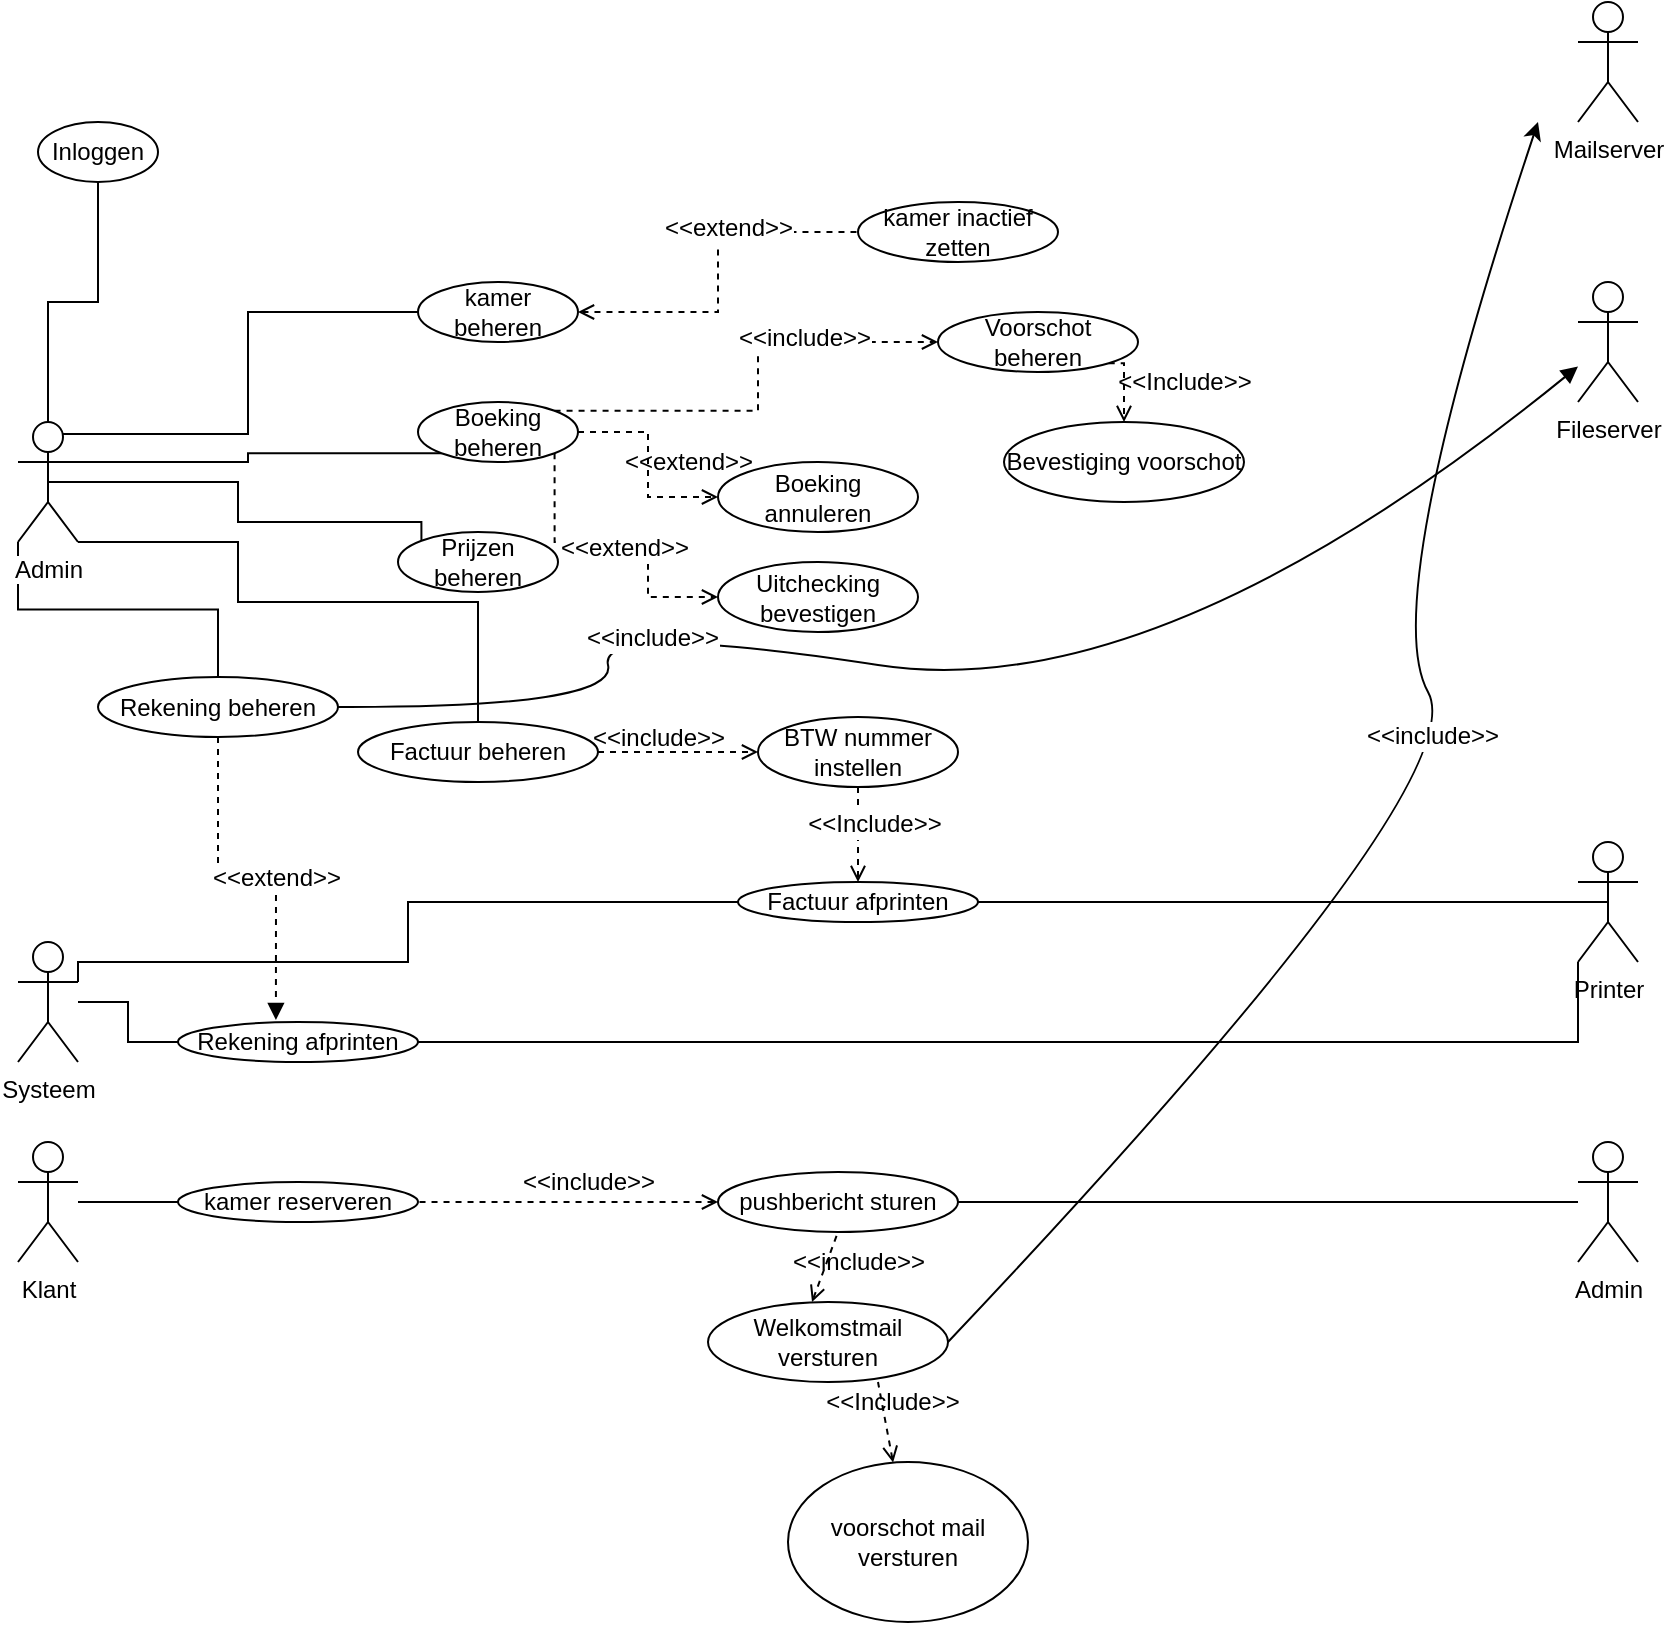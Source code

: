 <mxfile version="12.8.4" type="github">
  <diagram id="YATqtCZdEXe-RPMP8sWx" name="Page-1">
    <mxGraphModel dx="700" dy="758" grid="1" gridSize="10" guides="1" tooltips="1" connect="1" arrows="1" fold="1" page="1" pageScale="1" pageWidth="827" pageHeight="1169" math="0" shadow="0">
      <root>
        <mxCell id="0" />
        <mxCell id="1" parent="0" />
        <mxCell id="s8wQpAE-2O4rqMEYWjvz-52" style="edgeStyle=orthogonalEdgeStyle;rounded=0;orthogonalLoop=1;jettySize=auto;html=1;exitX=0;exitY=1;exitDx=0;exitDy=0;exitPerimeter=0;entryX=0.5;entryY=0;entryDx=0;entryDy=0;startArrow=none;startFill=0;endArrow=none;endFill=0;" parent="1" source="s8wQpAE-2O4rqMEYWjvz-54" target="s8wQpAE-2O4rqMEYWjvz-98" edge="1">
          <mxGeometry relative="1" as="geometry" />
        </mxCell>
        <mxCell id="s8wQpAE-2O4rqMEYWjvz-53" style="edgeStyle=orthogonalEdgeStyle;rounded=0;orthogonalLoop=1;jettySize=auto;html=1;exitX=0.5;exitY=0;exitDx=0;exitDy=0;exitPerimeter=0;entryX=0.5;entryY=1;entryDx=0;entryDy=0;startArrow=none;startFill=0;endArrow=none;endFill=0;" parent="1" source="s8wQpAE-2O4rqMEYWjvz-54" target="s8wQpAE-2O4rqMEYWjvz-111" edge="1">
          <mxGeometry relative="1" as="geometry" />
        </mxCell>
        <mxCell id="IelOW2ZgtdpwlblZwPoc-2" style="edgeStyle=orthogonalEdgeStyle;rounded=0;orthogonalLoop=1;jettySize=auto;html=1;exitX=1;exitY=0.333;exitDx=0;exitDy=0;exitPerimeter=0;entryX=0;entryY=1;entryDx=0;entryDy=0;endArrow=none;endFill=0;" parent="1" source="s8wQpAE-2O4rqMEYWjvz-54" target="s8wQpAE-2O4rqMEYWjvz-81" edge="1">
          <mxGeometry relative="1" as="geometry" />
        </mxCell>
        <mxCell id="s8wQpAE-2O4rqMEYWjvz-54" value="Admin" style="shape=umlActor;verticalLabelPosition=bottom;labelBackgroundColor=#ffffff;verticalAlign=top;html=1;outlineConnect=0;" parent="1" vertex="1">
          <mxGeometry x="17" y="230" width="30" height="60" as="geometry" />
        </mxCell>
        <mxCell id="s8wQpAE-2O4rqMEYWjvz-55" style="edgeStyle=orthogonalEdgeStyle;rounded=0;orthogonalLoop=1;jettySize=auto;html=1;endArrow=none;endFill=0;" parent="1" source="s8wQpAE-2O4rqMEYWjvz-57" target="s8wQpAE-2O4rqMEYWjvz-100" edge="1">
          <mxGeometry relative="1" as="geometry" />
        </mxCell>
        <mxCell id="s8wQpAE-2O4rqMEYWjvz-56" style="edgeStyle=orthogonalEdgeStyle;rounded=0;orthogonalLoop=1;jettySize=auto;html=1;exitX=1;exitY=0.333;exitDx=0;exitDy=0;exitPerimeter=0;entryX=0;entryY=0.5;entryDx=0;entryDy=0;startArrow=none;startFill=0;endArrow=none;endFill=0;" parent="1" source="s8wQpAE-2O4rqMEYWjvz-57" target="s8wQpAE-2O4rqMEYWjvz-69" edge="1">
          <mxGeometry relative="1" as="geometry">
            <Array as="points">
              <mxPoint x="47" y="500" />
              <mxPoint x="212" y="500" />
              <mxPoint x="212" y="470" />
            </Array>
          </mxGeometry>
        </mxCell>
        <mxCell id="s8wQpAE-2O4rqMEYWjvz-57" value="Systeem" style="shape=umlActor;verticalLabelPosition=bottom;labelBackgroundColor=#ffffff;verticalAlign=top;html=1;outlineConnect=0;" parent="1" vertex="1">
          <mxGeometry x="17" y="490" width="30" height="60" as="geometry" />
        </mxCell>
        <mxCell id="s8wQpAE-2O4rqMEYWjvz-58" value="Mailserver" style="shape=umlActor;verticalLabelPosition=bottom;labelBackgroundColor=#ffffff;verticalAlign=top;html=1;outlineConnect=0;" parent="1" vertex="1">
          <mxGeometry x="797" y="20" width="30" height="60" as="geometry" />
        </mxCell>
        <mxCell id="s8wQpAE-2O4rqMEYWjvz-59" value="Fileserver" style="shape=umlActor;verticalLabelPosition=bottom;labelBackgroundColor=#ffffff;verticalAlign=top;html=1;outlineConnect=0;" parent="1" vertex="1">
          <mxGeometry x="797" y="160" width="30" height="60" as="geometry" />
        </mxCell>
        <mxCell id="s8wQpAE-2O4rqMEYWjvz-60" value="Printer&lt;br&gt;" style="shape=umlActor;verticalLabelPosition=bottom;labelBackgroundColor=#ffffff;verticalAlign=top;html=1;outlineConnect=0;" parent="1" vertex="1">
          <mxGeometry x="797" y="440" width="30" height="60" as="geometry" />
        </mxCell>
        <mxCell id="s8wQpAE-2O4rqMEYWjvz-61" style="edgeStyle=orthogonalEdgeStyle;rounded=0;orthogonalLoop=1;jettySize=auto;html=1;exitX=0.75;exitY=0.1;exitDx=0;exitDy=0;entryX=0;entryY=0.5;entryDx=0;entryDy=0;endArrow=none;endFill=0;exitPerimeter=0;" parent="1" source="s8wQpAE-2O4rqMEYWjvz-54" target="s8wQpAE-2O4rqMEYWjvz-77" edge="1">
          <mxGeometry relative="1" as="geometry">
            <mxPoint x="148.642" y="253.075" as="sourcePoint" />
          </mxGeometry>
        </mxCell>
        <mxCell id="s8wQpAE-2O4rqMEYWjvz-62" style="edgeStyle=orthogonalEdgeStyle;rounded=0;orthogonalLoop=1;jettySize=auto;html=1;entryX=0;entryY=0;entryDx=0;entryDy=0;endArrow=none;endFill=0;exitX=0.5;exitY=0.5;exitDx=0;exitDy=0;exitPerimeter=0;" parent="1" source="s8wQpAE-2O4rqMEYWjvz-54" target="s8wQpAE-2O4rqMEYWjvz-82" edge="1">
          <mxGeometry relative="1" as="geometry">
            <mxPoint x="57" y="265" as="sourcePoint" />
            <Array as="points">
              <mxPoint x="127" y="260" />
              <mxPoint x="127" y="280" />
              <mxPoint x="218" y="280" />
            </Array>
          </mxGeometry>
        </mxCell>
        <mxCell id="s8wQpAE-2O4rqMEYWjvz-63" style="edgeStyle=orthogonalEdgeStyle;rounded=0;orthogonalLoop=1;jettySize=auto;html=1;exitX=1;exitY=1;exitDx=0;exitDy=0;endArrow=none;endFill=0;exitPerimeter=0;" parent="1" source="s8wQpAE-2O4rqMEYWjvz-54" target="s8wQpAE-2O4rqMEYWjvz-92" edge="1">
          <mxGeometry relative="1" as="geometry">
            <mxPoint x="127" y="270" as="sourcePoint" />
            <Array as="points">
              <mxPoint x="127" y="290" />
              <mxPoint x="127" y="320" />
              <mxPoint x="247" y="320" />
            </Array>
          </mxGeometry>
        </mxCell>
        <mxCell id="s8wQpAE-2O4rqMEYWjvz-65" value="kamer reserveren" style="ellipse;whiteSpace=wrap;html=1;" parent="1" vertex="1">
          <mxGeometry x="97" y="610" width="120" height="20" as="geometry" />
        </mxCell>
        <mxCell id="s8wQpAE-2O4rqMEYWjvz-66" style="edgeStyle=orthogonalEdgeStyle;rounded=0;orthogonalLoop=1;jettySize=auto;html=1;entryX=1;entryY=0.5;entryDx=0;entryDy=0;endArrow=none;endFill=0;dashed=1;exitX=0;exitY=0.5;exitDx=0;exitDy=0;startArrow=open;startFill=0;" parent="1" source="s8wQpAE-2O4rqMEYWjvz-67" target="s8wQpAE-2O4rqMEYWjvz-65" edge="1">
          <mxGeometry relative="1" as="geometry">
            <Array as="points">
              <mxPoint x="277" y="620" />
              <mxPoint x="277" y="620" />
            </Array>
          </mxGeometry>
        </mxCell>
        <mxCell id="s8wQpAE-2O4rqMEYWjvz-67" value="pushbericht sturen" style="ellipse;whiteSpace=wrap;html=1;" parent="1" vertex="1">
          <mxGeometry x="367" y="605" width="120" height="30" as="geometry" />
        </mxCell>
        <mxCell id="s8wQpAE-2O4rqMEYWjvz-68" style="edgeStyle=orthogonalEdgeStyle;rounded=0;orthogonalLoop=1;jettySize=auto;html=1;exitX=1;exitY=0.5;exitDx=0;exitDy=0;startArrow=none;startFill=0;endArrow=none;endFill=0;entryX=0.5;entryY=0.5;entryDx=0;entryDy=0;entryPerimeter=0;" parent="1" source="s8wQpAE-2O4rqMEYWjvz-69" target="s8wQpAE-2O4rqMEYWjvz-60" edge="1">
          <mxGeometry relative="1" as="geometry" />
        </mxCell>
        <mxCell id="s8wQpAE-2O4rqMEYWjvz-69" value="Factuur afprinten" style="ellipse;whiteSpace=wrap;html=1;" parent="1" vertex="1">
          <mxGeometry x="377" y="460" width="120" height="20" as="geometry" />
        </mxCell>
        <mxCell id="s8wQpAE-2O4rqMEYWjvz-70" style="edgeStyle=orthogonalEdgeStyle;rounded=0;orthogonalLoop=1;jettySize=auto;html=1;entryX=1;entryY=0.5;entryDx=0;entryDy=0;endArrow=none;endFill=0;" parent="1" source="s8wQpAE-2O4rqMEYWjvz-71" target="s8wQpAE-2O4rqMEYWjvz-67" edge="1">
          <mxGeometry relative="1" as="geometry">
            <Array as="points">
              <mxPoint x="537" y="620" />
              <mxPoint x="537" y="620" />
            </Array>
          </mxGeometry>
        </mxCell>
        <mxCell id="s8wQpAE-2O4rqMEYWjvz-71" value="Admin" style="shape=umlActor;verticalLabelPosition=bottom;labelBackgroundColor=#ffffff;verticalAlign=top;html=1;outlineConnect=0;" parent="1" vertex="1">
          <mxGeometry x="797" y="590" width="30" height="60" as="geometry" />
        </mxCell>
        <mxCell id="s8wQpAE-2O4rqMEYWjvz-72" style="edgeStyle=orthogonalEdgeStyle;rounded=0;orthogonalLoop=1;jettySize=auto;html=1;entryX=0;entryY=0.5;entryDx=0;entryDy=0;endArrow=none;endFill=0;" parent="1" source="s8wQpAE-2O4rqMEYWjvz-73" target="s8wQpAE-2O4rqMEYWjvz-65" edge="1">
          <mxGeometry relative="1" as="geometry" />
        </mxCell>
        <mxCell id="s8wQpAE-2O4rqMEYWjvz-73" value="Klant" style="shape=umlActor;verticalLabelPosition=bottom;labelBackgroundColor=#ffffff;verticalAlign=top;html=1;outlineConnect=0;" parent="1" vertex="1">
          <mxGeometry x="17" y="590" width="30" height="60" as="geometry" />
        </mxCell>
        <mxCell id="s8wQpAE-2O4rqMEYWjvz-74" value="&amp;lt;&amp;lt;include&amp;gt;&amp;gt;" style="text;html=1;align=center;verticalAlign=middle;resizable=0;points=[];autosize=1;" parent="1" vertex="1">
          <mxGeometry x="262" y="600" width="80" height="20" as="geometry" />
        </mxCell>
        <mxCell id="s8wQpAE-2O4rqMEYWjvz-75" style="edgeStyle=orthogonalEdgeStyle;rounded=0;orthogonalLoop=1;jettySize=auto;html=1;exitX=1;exitY=0.5;exitDx=0;exitDy=0;entryX=0;entryY=0.5;entryDx=0;entryDy=0;dashed=1;endArrow=none;endFill=0;startArrow=open;startFill=0;" parent="1" source="s8wQpAE-2O4rqMEYWjvz-77" target="s8wQpAE-2O4rqMEYWjvz-83" edge="1">
          <mxGeometry relative="1" as="geometry" />
        </mxCell>
        <mxCell id="s8wQpAE-2O4rqMEYWjvz-76" value="&amp;lt;&amp;lt;extend&amp;gt;&amp;gt;" style="text;html=1;align=center;verticalAlign=middle;resizable=0;points=[];labelBackgroundColor=#ffffff;" parent="s8wQpAE-2O4rqMEYWjvz-75" vertex="1" connectable="0">
          <mxGeometry x="0.278" y="2" relative="1" as="geometry">
            <mxPoint as="offset" />
          </mxGeometry>
        </mxCell>
        <mxCell id="s8wQpAE-2O4rqMEYWjvz-77" value="kamer beheren" style="ellipse;whiteSpace=wrap;html=1;" parent="1" vertex="1">
          <mxGeometry x="217" y="160" width="80" height="30" as="geometry" />
        </mxCell>
        <mxCell id="s8wQpAE-2O4rqMEYWjvz-78" style="edgeStyle=orthogonalEdgeStyle;rounded=0;orthogonalLoop=1;jettySize=auto;html=1;exitX=1;exitY=0.5;exitDx=0;exitDy=0;entryX=0;entryY=0.5;entryDx=0;entryDy=0;dashed=1;endArrow=open;endFill=0;" parent="1" source="s8wQpAE-2O4rqMEYWjvz-81" target="s8wQpAE-2O4rqMEYWjvz-85" edge="1">
          <mxGeometry relative="1" as="geometry" />
        </mxCell>
        <mxCell id="s8wQpAE-2O4rqMEYWjvz-79" style="edgeStyle=orthogonalEdgeStyle;rounded=0;orthogonalLoop=1;jettySize=auto;html=1;exitX=1;exitY=1;exitDx=0;exitDy=0;entryX=0;entryY=0.5;entryDx=0;entryDy=0;dashed=1;endArrow=open;endFill=0;" parent="1" source="s8wQpAE-2O4rqMEYWjvz-81" target="s8wQpAE-2O4rqMEYWjvz-86" edge="1">
          <mxGeometry relative="1" as="geometry">
            <Array as="points">
              <mxPoint x="285" y="290" />
              <mxPoint x="332" y="290" />
              <mxPoint x="332" y="318" />
            </Array>
          </mxGeometry>
        </mxCell>
        <mxCell id="s8wQpAE-2O4rqMEYWjvz-80" value="&amp;lt;&amp;lt;extend&amp;gt;&amp;gt;" style="text;html=1;align=center;verticalAlign=middle;resizable=0;points=[];labelBackgroundColor=#ffffff;" parent="s8wQpAE-2O4rqMEYWjvz-79" vertex="1" connectable="0">
          <mxGeometry x="0.03" y="-3" relative="1" as="geometry">
            <mxPoint as="offset" />
          </mxGeometry>
        </mxCell>
        <mxCell id="s8wQpAE-2O4rqMEYWjvz-81" value="Boeking beheren&lt;span style=&quot;color: rgba(0 , 0 , 0 , 0) ; font-family: monospace ; font-size: 0px ; white-space: nowrap&quot;&gt;%3CmxGraphModel%3E%3Croot%3E%3CmxCell%20id%3D%220%22%2F%3E%3CmxCell%20id%3D%221%22%20parent%3D%220%22%2F%3E%3CmxCell%20id%3D%222%22%20value%3D%22kamer%20beheren%22%20style%3D%22ellipse%3BwhiteSpace%3Dwrap%3Bhtml%3D1%3B%22%20vertex%3D%221%22%20parent%3D%221%22%3E%3CmxGeometry%20x%3D%22310%22%20y%3D%22-20%22%20width%3D%2280%22%20height%3D%2230%22%20as%3D%22geometry%22%2F%3E%3C%2FmxCell%3E%3C%2Froot%3E%3C%2FmxGraphModel%3E&lt;/span&gt;&lt;span style=&quot;color: rgba(0 , 0 , 0 , 0) ; font-family: monospace ; font-size: 0px ; white-space: nowrap&quot;&gt;%3CmxGraphModel%3E%3Croot%3E%3CmxCell%20id%3D%220%22%2F%3E%3CmxCell%20id%3D%221%22%20parent%3D%220%22%2F%3E%3CmxCell%20id%3D%222%22%20value%3D%22kamer%20beheren%22%20style%3D%22ellipse%3BwhiteSpace%3Dwrap%3Bhtml%3D1%3B%22%20vertex%3D%221%22%20parent%3D%221%22%3E%3CmxGeometry%20x%3D%22310%22%20y%3D%22-20%22%20width%3D%2280%22%20height%3D%2230%22%20as%3D%22geometry%22%2F%3E%3C%2FmxCell%3E%3C%2Froot%3E%3C%2FmxGraphModel%3E&lt;/span&gt;" style="ellipse;whiteSpace=wrap;html=1;" parent="1" vertex="1">
          <mxGeometry x="217" y="220" width="80" height="30" as="geometry" />
        </mxCell>
        <mxCell id="s8wQpAE-2O4rqMEYWjvz-82" value="Prijzen beheren" style="ellipse;whiteSpace=wrap;html=1;" parent="1" vertex="1">
          <mxGeometry x="207" y="285" width="80" height="30" as="geometry" />
        </mxCell>
        <mxCell id="s8wQpAE-2O4rqMEYWjvz-83" value="kamer inactief zetten" style="ellipse;whiteSpace=wrap;html=1;" parent="1" vertex="1">
          <mxGeometry x="437" y="120" width="100" height="30" as="geometry" />
        </mxCell>
        <mxCell id="IelOW2ZgtdpwlblZwPoc-3" style="edgeStyle=orthogonalEdgeStyle;rounded=0;orthogonalLoop=1;jettySize=auto;html=1;exitX=1;exitY=1;exitDx=0;exitDy=0;entryX=0.5;entryY=0;entryDx=0;entryDy=0;endArrow=open;endFill=0;dashed=1;" parent="1" source="s8wQpAE-2O4rqMEYWjvz-84" target="s8wQpAE-2O4rqMEYWjvz-102" edge="1">
          <mxGeometry relative="1" as="geometry" />
        </mxCell>
        <mxCell id="s8wQpAE-2O4rqMEYWjvz-84" value="Voorschot beheren" style="ellipse;whiteSpace=wrap;html=1;" parent="1" vertex="1">
          <mxGeometry x="477" y="175" width="100" height="30" as="geometry" />
        </mxCell>
        <mxCell id="s8wQpAE-2O4rqMEYWjvz-85" value="Boeking annuleren" style="ellipse;whiteSpace=wrap;html=1;" parent="1" vertex="1">
          <mxGeometry x="367" y="250" width="100" height="35" as="geometry" />
        </mxCell>
        <mxCell id="s8wQpAE-2O4rqMEYWjvz-86" value="Uitchecking bevestigen" style="ellipse;whiteSpace=wrap;html=1;" parent="1" vertex="1">
          <mxGeometry x="367" y="300" width="100" height="35" as="geometry" />
        </mxCell>
        <mxCell id="s8wQpAE-2O4rqMEYWjvz-88" value="&amp;lt;&amp;lt;extend&amp;gt;&amp;gt;" style="text;html=1;align=center;verticalAlign=middle;resizable=0;points=[];autosize=1;" parent="1" vertex="1">
          <mxGeometry x="312" y="240" width="80" height="20" as="geometry" />
        </mxCell>
        <mxCell id="s8wQpAE-2O4rqMEYWjvz-89" style="edgeStyle=orthogonalEdgeStyle;rounded=0;orthogonalLoop=1;jettySize=auto;html=1;exitX=1;exitY=0;exitDx=0;exitDy=0;entryX=0;entryY=0.5;entryDx=0;entryDy=0;dashed=1;endArrow=open;endFill=0;" parent="1" source="s8wQpAE-2O4rqMEYWjvz-81" target="s8wQpAE-2O4rqMEYWjvz-84" edge="1">
          <mxGeometry relative="1" as="geometry" />
        </mxCell>
        <mxCell id="s8wQpAE-2O4rqMEYWjvz-90" value="&amp;lt;&amp;lt;include&amp;gt;&amp;gt;" style="text;html=1;align=center;verticalAlign=middle;resizable=0;points=[];labelBackgroundColor=#ffffff;" parent="s8wQpAE-2O4rqMEYWjvz-89" vertex="1" connectable="0">
          <mxGeometry x="0.407" y="2" relative="1" as="geometry">
            <mxPoint as="offset" />
          </mxGeometry>
        </mxCell>
        <mxCell id="s8wQpAE-2O4rqMEYWjvz-91" style="edgeStyle=orthogonalEdgeStyle;rounded=0;orthogonalLoop=1;jettySize=auto;html=1;exitX=1;exitY=0.5;exitDx=0;exitDy=0;dashed=1;endArrow=open;endFill=0;" parent="1" source="s8wQpAE-2O4rqMEYWjvz-92" target="s8wQpAE-2O4rqMEYWjvz-95" edge="1">
          <mxGeometry relative="1" as="geometry" />
        </mxCell>
        <mxCell id="s8wQpAE-2O4rqMEYWjvz-92" value="Factuur beheren" style="ellipse;whiteSpace=wrap;html=1;" parent="1" vertex="1">
          <mxGeometry x="187" y="380" width="120" height="30" as="geometry" />
        </mxCell>
        <mxCell id="s8wQpAE-2O4rqMEYWjvz-93" style="edgeStyle=orthogonalEdgeStyle;rounded=0;orthogonalLoop=1;jettySize=auto;html=1;entryX=0.5;entryY=0;entryDx=0;entryDy=0;endArrow=open;endFill=0;dashed=1;startArrow=none;startFill=0;" parent="1" source="s8wQpAE-2O4rqMEYWjvz-95" target="s8wQpAE-2O4rqMEYWjvz-69" edge="1">
          <mxGeometry relative="1" as="geometry" />
        </mxCell>
        <mxCell id="s8wQpAE-2O4rqMEYWjvz-94" value="&amp;lt;&amp;lt;Include&amp;gt;&amp;gt;" style="text;html=1;align=center;verticalAlign=middle;resizable=0;points=[];labelBackgroundColor=#ffffff;" parent="s8wQpAE-2O4rqMEYWjvz-93" vertex="1" connectable="0">
          <mxGeometry x="-0.238" y="4" relative="1" as="geometry">
            <mxPoint x="4" y="-0.15" as="offset" />
          </mxGeometry>
        </mxCell>
        <mxCell id="s8wQpAE-2O4rqMEYWjvz-95" value="BTW nummer instellen" style="ellipse;whiteSpace=wrap;html=1;" parent="1" vertex="1">
          <mxGeometry x="387" y="377.5" width="100" height="35" as="geometry" />
        </mxCell>
        <mxCell id="s8wQpAE-2O4rqMEYWjvz-96" style="edgeStyle=orthogonalEdgeStyle;rounded=0;orthogonalLoop=1;jettySize=auto;html=1;exitX=0.5;exitY=1;exitDx=0;exitDy=0;entryX=0.408;entryY=-0.05;entryDx=0;entryDy=0;entryPerimeter=0;endArrow=block;endFill=1;dashed=1;" parent="1" source="s8wQpAE-2O4rqMEYWjvz-98" target="s8wQpAE-2O4rqMEYWjvz-100" edge="1">
          <mxGeometry relative="1" as="geometry" />
        </mxCell>
        <mxCell id="s8wQpAE-2O4rqMEYWjvz-97" value="&amp;lt;&amp;lt;extend&amp;gt;&amp;gt;" style="text;html=1;align=center;verticalAlign=middle;resizable=0;points=[];labelBackgroundColor=#ffffff;" parent="s8wQpAE-2O4rqMEYWjvz-96" vertex="1" connectable="0">
          <mxGeometry x="0.173" y="1" relative="1" as="geometry">
            <mxPoint as="offset" />
          </mxGeometry>
        </mxCell>
        <mxCell id="s8wQpAE-2O4rqMEYWjvz-98" value="Rekening beheren" style="ellipse;whiteSpace=wrap;html=1;" parent="1" vertex="1">
          <mxGeometry x="57" y="357.5" width="120" height="30" as="geometry" />
        </mxCell>
        <mxCell id="s8wQpAE-2O4rqMEYWjvz-99" style="edgeStyle=orthogonalEdgeStyle;rounded=0;orthogonalLoop=1;jettySize=auto;html=1;exitX=1;exitY=0.5;exitDx=0;exitDy=0;entryX=0;entryY=1;entryDx=0;entryDy=0;entryPerimeter=0;startArrow=none;startFill=0;endArrow=none;endFill=0;" parent="1" source="s8wQpAE-2O4rqMEYWjvz-100" target="s8wQpAE-2O4rqMEYWjvz-60" edge="1">
          <mxGeometry relative="1" as="geometry" />
        </mxCell>
        <mxCell id="s8wQpAE-2O4rqMEYWjvz-100" value="Rekening afprinten" style="ellipse;whiteSpace=wrap;html=1;" parent="1" vertex="1">
          <mxGeometry x="97" y="530" width="120" height="20" as="geometry" />
        </mxCell>
        <mxCell id="s8wQpAE-2O4rqMEYWjvz-101" style="edgeStyle=orthogonalEdgeStyle;rounded=0;orthogonalLoop=1;jettySize=auto;html=1;entryX=0;entryY=0.5;entryDx=0;entryDy=0;endArrow=none;endFill=0;" parent="1" source="s8wQpAE-2O4rqMEYWjvz-57" target="s8wQpAE-2O4rqMEYWjvz-100" edge="1">
          <mxGeometry relative="1" as="geometry">
            <mxPoint x="47" y="520" as="sourcePoint" />
            <mxPoint x="467" y="430" as="targetPoint" />
          </mxGeometry>
        </mxCell>
        <mxCell id="s8wQpAE-2O4rqMEYWjvz-102" value="Bevestiging voorschot" style="ellipse;whiteSpace=wrap;html=1;" parent="1" vertex="1">
          <mxGeometry x="510" y="230" width="120" height="40" as="geometry" />
        </mxCell>
        <mxCell id="s8wQpAE-2O4rqMEYWjvz-103" value="" style="curved=1;endArrow=block;html=1;exitX=1;exitY=0.5;exitDx=0;exitDy=0;endFill=1;" parent="1" source="s8wQpAE-2O4rqMEYWjvz-98" target="s8wQpAE-2O4rqMEYWjvz-59" edge="1">
          <mxGeometry width="50" height="50" relative="1" as="geometry">
            <mxPoint x="297" y="350" as="sourcePoint" />
            <mxPoint x="567" y="370" as="targetPoint" />
            <Array as="points">
              <mxPoint x="317" y="373" />
              <mxPoint x="307" y="330" />
              <mxPoint x="587" y="373" />
            </Array>
          </mxGeometry>
        </mxCell>
        <mxCell id="s8wQpAE-2O4rqMEYWjvz-104" value="&amp;lt;&amp;lt;include&amp;gt;&amp;gt;" style="text;html=1;align=center;verticalAlign=middle;resizable=0;points=[];labelBackgroundColor=#ffffff;" parent="s8wQpAE-2O4rqMEYWjvz-103" vertex="1" connectable="0">
          <mxGeometry x="-0.425" y="-4" relative="1" as="geometry">
            <mxPoint as="offset" />
          </mxGeometry>
        </mxCell>
        <mxCell id="s8wQpAE-2O4rqMEYWjvz-105" value="&amp;lt;&amp;lt;include&amp;gt;&amp;gt;" style="text;html=1;align=center;verticalAlign=middle;resizable=0;points=[];autosize=1;" parent="1" vertex="1">
          <mxGeometry x="297" y="377.5" width="80" height="20" as="geometry" />
        </mxCell>
        <mxCell id="s8wQpAE-2O4rqMEYWjvz-106" value="Welkomstmail versturen" style="ellipse;whiteSpace=wrap;html=1;" parent="1" vertex="1">
          <mxGeometry x="362" y="670" width="120" height="40" as="geometry" />
        </mxCell>
        <mxCell id="s8wQpAE-2O4rqMEYWjvz-107" value="" style="endArrow=none;dashed=1;html=1;entryX=0.5;entryY=1;entryDx=0;entryDy=0;endFill=0;startArrow=open;startFill=0;" parent="1" target="s8wQpAE-2O4rqMEYWjvz-67" edge="1">
          <mxGeometry width="50" height="50" relative="1" as="geometry">
            <mxPoint x="414" y="670" as="sourcePoint" />
            <mxPoint x="464" y="620" as="targetPoint" />
          </mxGeometry>
        </mxCell>
        <mxCell id="s8wQpAE-2O4rqMEYWjvz-108" style="edgeStyle=orthogonalEdgeStyle;rounded=0;orthogonalLoop=1;jettySize=auto;html=1;exitX=0.5;exitY=1;exitDx=0;exitDy=0;startArrow=block;startFill=1;endArrow=none;endFill=0;" parent="1" source="s8wQpAE-2O4rqMEYWjvz-106" target="s8wQpAE-2O4rqMEYWjvz-106" edge="1">
          <mxGeometry relative="1" as="geometry" />
        </mxCell>
        <mxCell id="s8wQpAE-2O4rqMEYWjvz-109" value="" style="curved=1;endArrow=classic;html=1;exitX=1;exitY=0.5;exitDx=0;exitDy=0;" parent="1" source="s8wQpAE-2O4rqMEYWjvz-106" edge="1">
          <mxGeometry width="50" height="50" relative="1" as="geometry">
            <mxPoint x="297" y="350" as="sourcePoint" />
            <mxPoint x="777" y="80" as="targetPoint" />
            <Array as="points">
              <mxPoint x="747" y="410" />
              <mxPoint x="697" y="320" />
            </Array>
          </mxGeometry>
        </mxCell>
        <mxCell id="s8wQpAE-2O4rqMEYWjvz-110" value="&amp;lt;&amp;lt;include&amp;gt;&amp;gt;" style="text;html=1;align=center;verticalAlign=middle;resizable=0;points=[];labelBackgroundColor=#ffffff;" parent="s8wQpAE-2O4rqMEYWjvz-109" vertex="1" connectable="0">
          <mxGeometry x="0.04" y="33" relative="1" as="geometry">
            <mxPoint x="6" y="-39" as="offset" />
          </mxGeometry>
        </mxCell>
        <mxCell id="s8wQpAE-2O4rqMEYWjvz-111" value="Inloggen" style="ellipse;whiteSpace=wrap;html=1;" parent="1" vertex="1">
          <mxGeometry x="27" y="80" width="60" height="30" as="geometry" />
        </mxCell>
        <mxCell id="s8wQpAE-2O4rqMEYWjvz-112" value="&amp;lt;&amp;lt;include&amp;gt;&amp;gt;" style="text;html=1;align=center;verticalAlign=middle;resizable=0;points=[];autosize=1;" parent="1" vertex="1">
          <mxGeometry x="397" y="640" width="80" height="20" as="geometry" />
        </mxCell>
        <mxCell id="s8wQpAE-2O4rqMEYWjvz-114" value="voorschot mail versturen" style="ellipse;whiteSpace=wrap;html=1;" parent="1" vertex="1">
          <mxGeometry x="402" y="750" width="120" height="80" as="geometry" />
        </mxCell>
        <mxCell id="IelOW2ZgtdpwlblZwPoc-4" value="&amp;lt;&amp;lt;Include&amp;gt;&amp;gt;" style="text;html=1;align=center;verticalAlign=middle;resizable=0;points=[];autosize=1;" parent="1" vertex="1">
          <mxGeometry x="560" y="200" width="80" height="20" as="geometry" />
        </mxCell>
        <mxCell id="GswID7gEWZNsvJA-uwoX-1" value="" style="endArrow=none;dashed=1;html=1;endFill=0;startArrow=open;startFill=0;" edge="1" parent="1" source="s8wQpAE-2O4rqMEYWjvz-114">
          <mxGeometry width="50" height="50" relative="1" as="geometry">
            <mxPoint x="397" y="760" as="sourcePoint" />
            <mxPoint x="447" y="710" as="targetPoint" />
          </mxGeometry>
        </mxCell>
        <mxCell id="GswID7gEWZNsvJA-uwoX-4" value="&amp;lt;&amp;lt;Include&amp;gt;&amp;gt;" style="text;html=1;align=center;verticalAlign=middle;resizable=0;points=[];autosize=1;" vertex="1" parent="1">
          <mxGeometry x="414" y="710" width="80" height="20" as="geometry" />
        </mxCell>
      </root>
    </mxGraphModel>
  </diagram>
</mxfile>
